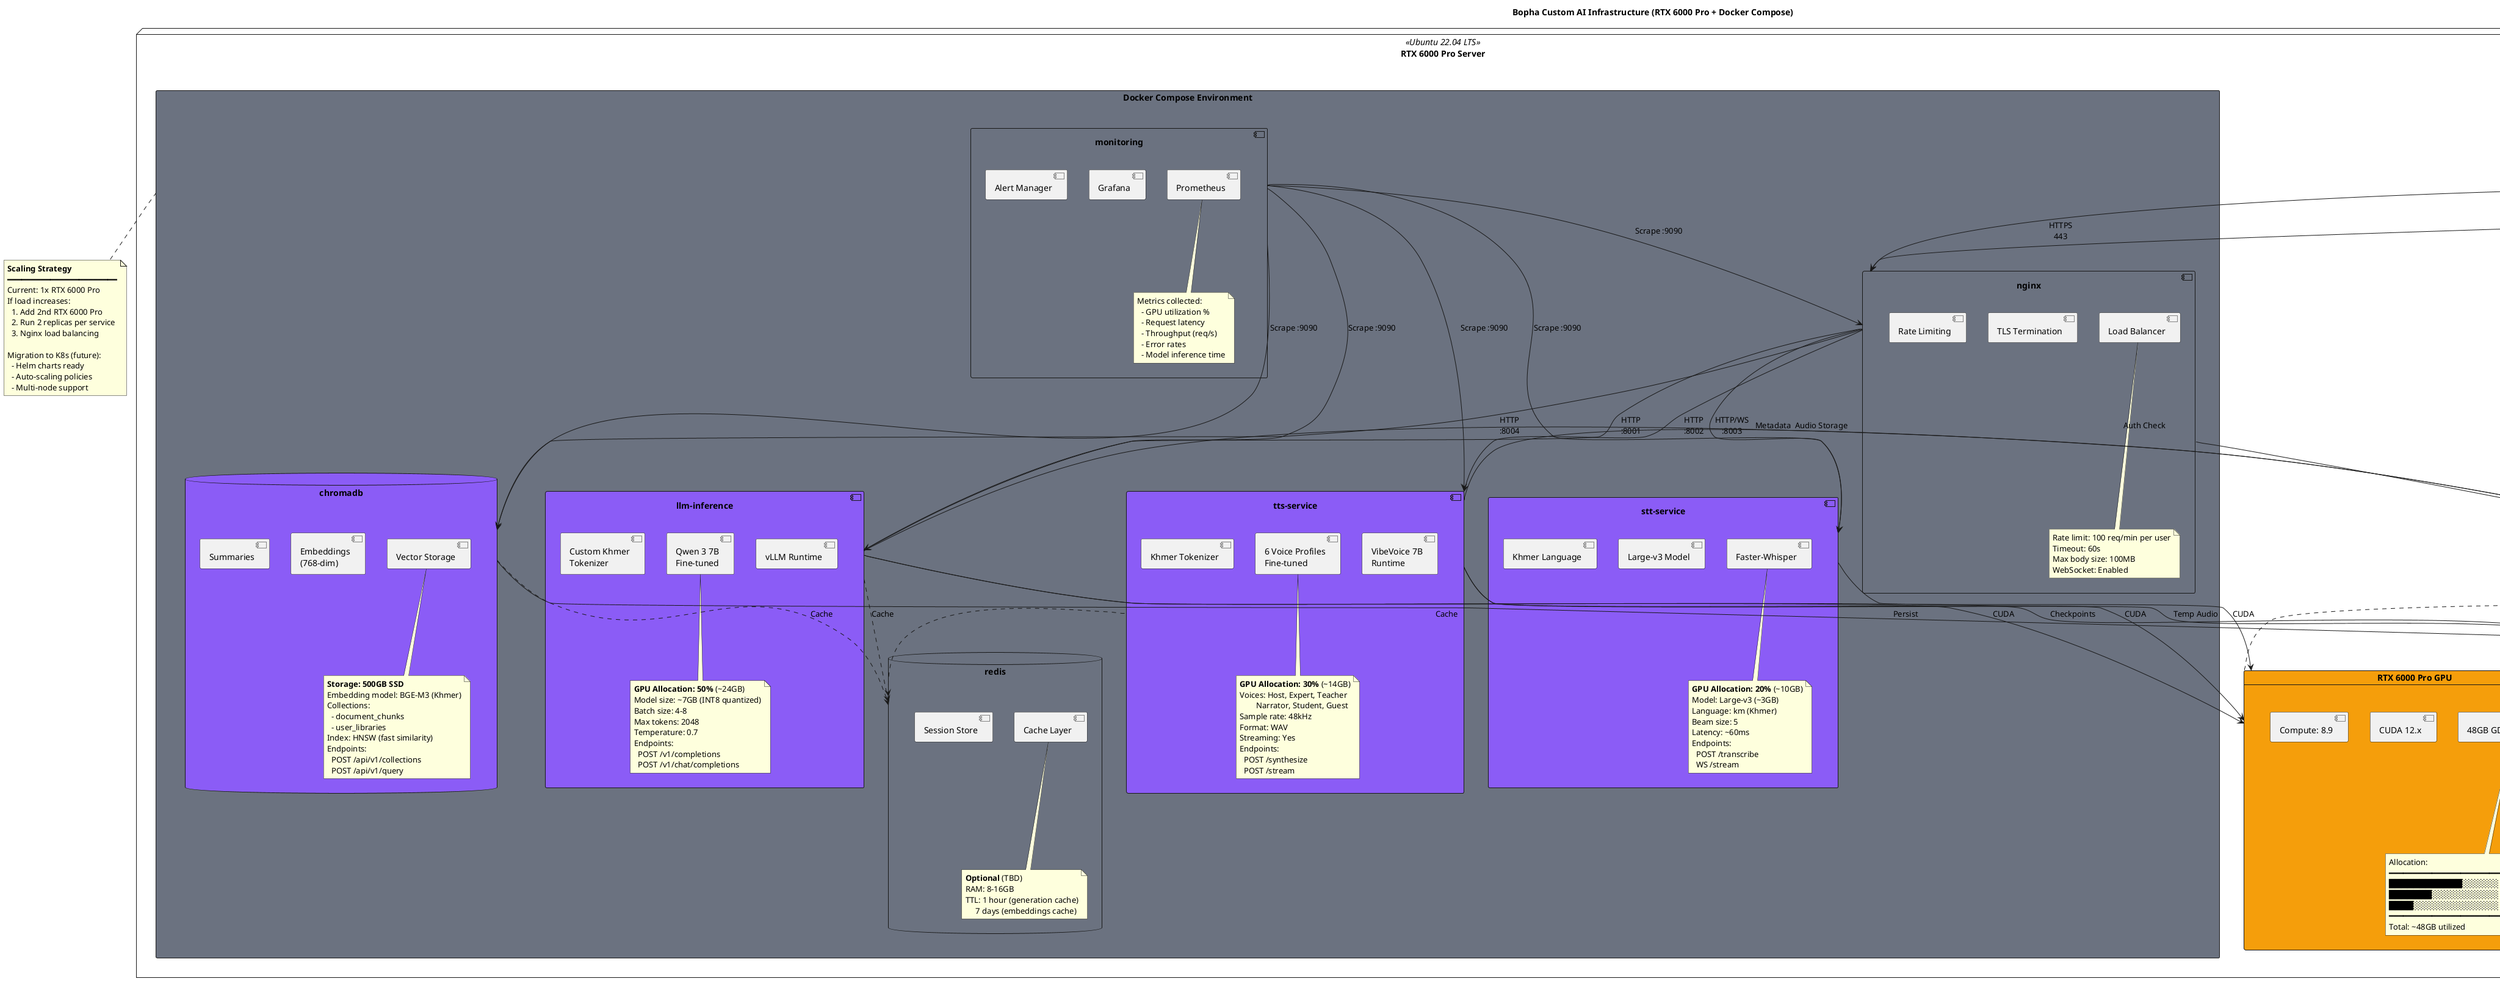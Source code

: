 @startuml Bopha Infrastructure - Custom AI Deployment

!define CUSTOM_COLOR #8B5CF6
!define INFRA_COLOR #6B7280
!define DB_COLOR #6366F1

title Bopha Custom AI Infrastructure (RTX 6000 Pro + Docker Compose)

cloud "Client Applications" {
    [Next.js Web App]
    [Mobile Browser]
}

node "RTX 6000 Pro Server" <<Ubuntu 22.04 LTS>> {
    
    rectangle "Docker Compose Environment" as DOCKER #6B7280 {
        
        ' LLM Service
        component "llm-inference" as LLM #8B5CF6 {
            [vLLM Runtime]
            [Qwen 3 7B\nFine-tuned]
            [Custom Khmer\nTokenizer]
            note bottom of [Qwen 3 7B\nFine-tuned]
                **GPU Allocation: 50%** (~24GB)
                Model size: ~7GB (INT8 quantized)
                Batch size: 4-8
                Max tokens: 2048
                Temperature: 0.7
                Endpoints:
                  POST /v1/completions
                  POST /v1/chat/completions
            end note
        }
        
        ' TTS Service
        component "tts-service" as TTS #8B5CF6 {
            [VibeVoice 7B\nRuntime]
            [6 Voice Profiles\nFine-tuned]
            [Khmer Tokenizer]
            note bottom of [6 Voice Profiles\nFine-tuned]
                **GPU Allocation: 30%** (~14GB)
                Voices: Host, Expert, Teacher
                        Narrator, Student, Guest
                Sample rate: 48kHz
                Format: WAV
                Streaming: Yes
                Endpoints:
                  POST /synthesize
                  POST /stream
            end note
        }
        
        ' STT Service
        component "stt-service" as STT #8B5CF6 {
            [Faster-Whisper]
            [Large-v3 Model]
            [Khmer Language]
            note bottom of [Faster-Whisper]
                **GPU Allocation: 20%** (~10GB)
                Model: Large-v3 (~3GB)
                Language: km (Khmer)
                Beam size: 5
                Latency: ~60ms
                Endpoints:
                  POST /transcribe
                  WS /stream
            end note
        }
        
        ' ChromaDB
        database "chromadb" as CHROMA #8B5CF6 {
            [Vector Storage]
            [Embeddings\n(768-dim)]
            [Summaries]
            note bottom of [Vector Storage]
                **Storage: 500GB SSD**
                Embedding model: BGE-M3 (Khmer)
                Collections:
                  - document_chunks
                  - user_libraries
                Index: HNSW (fast similarity)
                Endpoints:
                  POST /api/v1/collections
                  POST /api/v1/query
            end note
        }
        
        ' Redis (Optional)
        database "redis" as REDIS #6B7280 {
            [Cache Layer]
            [Session Store]
            note bottom of [Cache Layer]
                **Optional** (TBD)
                RAM: 8-16GB
                TTL: 1 hour (generation cache)
                     7 days (embeddings cache)
            end note
        }
        
        ' Nginx Reverse Proxy
        component "nginx" as NGINX #6B7280 {
            [Load Balancer]
            [TLS Termination]
            [Rate Limiting]
            note bottom of [Load Balancer]
                Rate limit: 100 req/min per user
                Timeout: 60s
                Max body size: 100MB
                WebSocket: Enabled
            end note
        }
        
        ' Monitoring
        component "monitoring" as MONITOR #6B7280 {
            [Prometheus]
            [Grafana]
            [Alert Manager]
            note bottom of [Prometheus]
                Metrics collected:
                  - GPU utilization %
                  - Request latency
                  - Throughput (req/s)
                  - Error rates
                  - Model inference time
            end note
        }
    }
    
    ' GPU
    card "RTX 6000 Pro GPU" as GPU #F59E0B {
        [48GB GDDR6 Memory]
        [CUDA 12.x]
        [Compute: 8.9]
        note bottom of [48GB GDDR6 Memory]
            Allocation:
            ━━━━━━━━━━━━━━━━━━━━━━━━━━
            ████████████░░░░░░ 50% LLM (24GB)
            ███████░░░░░░░░░░░ 30% TTS (14GB)
            ████░░░░░░░░░░░░░░ 20% STT (10GB)
            ━━━━━━━━━━━━━━━━━━━━━━━━━━
            Total: ~48GB utilized
        end note
    }
    
    ' Storage
    database "Local Storage" as STORAGE #6B7280 {
        [2TB NVMe SSD]
        note bottom of [2TB NVMe SSD]
            Usage:
            - Models: 50GB
            - ChromaDB: 500GB
            - Logs: 100GB
            - Temp files: 200GB
            - Available: 1150GB
        end note
    }
}

' External Services
cloud "Supabase Cloud" as SUPABASE #6366F1 {
    database "PostgreSQL" {
        [User & Auth]
        [Libraries]
        [Metadata]
    }
    storage "Storage Buckets" {
        [Audio Files]
        [Datasets]
        [User Uploads]
    }
}

' Connections - Client to Nginx
[Next.js Web App] -down-> NGINX : HTTPS\n443
[Mobile Browser] -down-> NGINX : HTTPS\n443

' Nginx to Services
NGINX -down-> LLM : HTTP\n:8001
NGINX -down-> TTS : HTTP\n:8002
NGINX -down-> STT : HTTP/WS\n:8003
NGINX -down-> CHROMA : HTTP\n:8004

' Services to GPU
LLM -down-> GPU : CUDA
TTS -down-> GPU : CUDA
STT -down-> GPU : CUDA

' Services to Storage
CHROMA -down-> STORAGE : Persist
LLM -down-> STORAGE : Checkpoints
TTS -down-> STORAGE : Temp Audio

' Services to Redis (Optional)
LLM ..> REDIS : Cache
TTS ..> REDIS : Cache
CHROMA ..> REDIS : Cache

' Services to Supabase
LLM -right-> SUPABASE : Metadata
TTS -right-> SUPABASE : Audio Storage
NGINX -right-> SUPABASE : Auth Check

' Monitoring
MONITOR --> LLM : Scrape :9090
MONITOR --> TTS : Scrape :9090
MONITOR --> STT : Scrape :9090
MONITOR --> CHROMA : Scrape :9090
MONITOR --> NGINX : Scrape :9090

' Scaling Notes
note bottom of DOCKER
  **Scaling Strategy**
  ━━━━━━━━━━━━━━━━━━━━━━━
  Current: 1x RTX 6000 Pro
  If load increases:
    1. Add 2nd RTX 6000 Pro
    2. Run 2 replicas per service
    3. Nginx load balancing
  
  Migration to K8s (future):
    - Helm charts ready
    - Auto-scaling policies
    - Multi-node support
end note

' Deployment Notes
note right of GPU
  **Deployment Commands**
  ━━━━━━━━━━━━━━━━━━━━━━━
  cd infrastructure/
  docker-compose up -d
  
  docker ps
  # llm-inference:v1.0
  # tts-service:v1.0
  # stt-service:v1.0
  # chromadb:latest
  # redis:7-alpine
  # nginx:alpine
  # prometheus:latest
  # grafana:latest
  
  docker-compose logs -f
end note

@enduml

